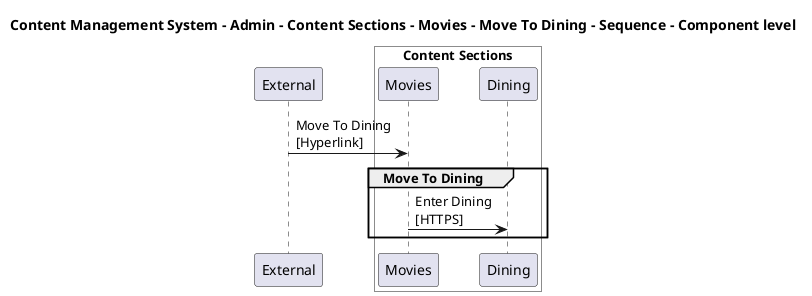 @startuml

title Content Management System - Admin - Content Sections - Movies - Move To Dining - Sequence - Component level

participant "External" as C4InterFlow.SoftwareSystems.ExternalSystem

box "Admin" #White
    
box "Content Sections" #White
    participant "Movies" as ContentManagementSystem.SoftwareSystems.Admin.Containers.ContentSections.Components.Movies
    participant "Dining" as ContentManagementSystem.SoftwareSystems.Admin.Containers.ContentSections.Components.Dining
end box

end box


C4InterFlow.SoftwareSystems.ExternalSystem -> ContentManagementSystem.SoftwareSystems.Admin.Containers.ContentSections.Components.Movies : Move To Dining\n[Hyperlink]
group Move To Dining
ContentManagementSystem.SoftwareSystems.Admin.Containers.ContentSections.Components.Movies -> ContentManagementSystem.SoftwareSystems.Admin.Containers.ContentSections.Components.Dining : Enter Dining\n[HTTPS]
end


@enduml
